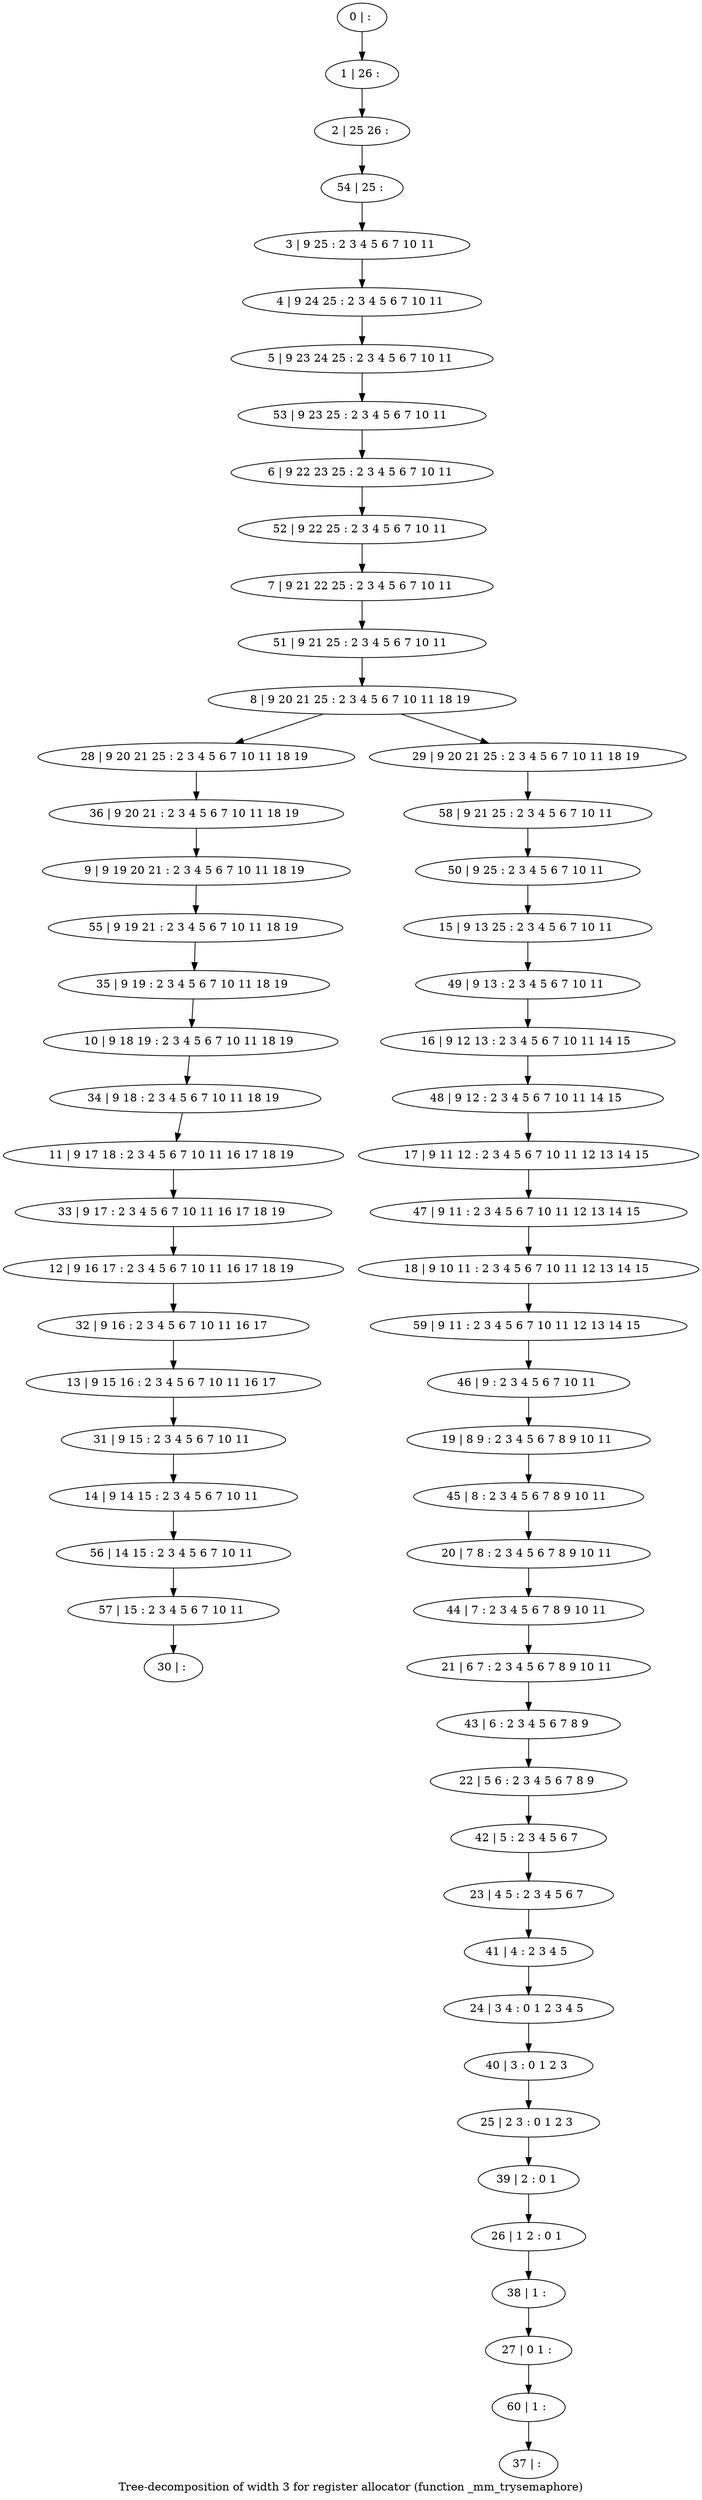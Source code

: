 digraph G {
graph [label="Tree-decomposition of width 3 for register allocator (function _mm_trysemaphore)"]
0[label="0 | : "];
1[label="1 | 26 : "];
2[label="2 | 25 26 : "];
3[label="3 | 9 25 : 2 3 4 5 6 7 10 11 "];
4[label="4 | 9 24 25 : 2 3 4 5 6 7 10 11 "];
5[label="5 | 9 23 24 25 : 2 3 4 5 6 7 10 11 "];
6[label="6 | 9 22 23 25 : 2 3 4 5 6 7 10 11 "];
7[label="7 | 9 21 22 25 : 2 3 4 5 6 7 10 11 "];
8[label="8 | 9 20 21 25 : 2 3 4 5 6 7 10 11 18 19 "];
9[label="9 | 9 19 20 21 : 2 3 4 5 6 7 10 11 18 19 "];
10[label="10 | 9 18 19 : 2 3 4 5 6 7 10 11 18 19 "];
11[label="11 | 9 17 18 : 2 3 4 5 6 7 10 11 16 17 18 19 "];
12[label="12 | 9 16 17 : 2 3 4 5 6 7 10 11 16 17 18 19 "];
13[label="13 | 9 15 16 : 2 3 4 5 6 7 10 11 16 17 "];
14[label="14 | 9 14 15 : 2 3 4 5 6 7 10 11 "];
15[label="15 | 9 13 25 : 2 3 4 5 6 7 10 11 "];
16[label="16 | 9 12 13 : 2 3 4 5 6 7 10 11 14 15 "];
17[label="17 | 9 11 12 : 2 3 4 5 6 7 10 11 12 13 14 15 "];
18[label="18 | 9 10 11 : 2 3 4 5 6 7 10 11 12 13 14 15 "];
19[label="19 | 8 9 : 2 3 4 5 6 7 8 9 10 11 "];
20[label="20 | 7 8 : 2 3 4 5 6 7 8 9 10 11 "];
21[label="21 | 6 7 : 2 3 4 5 6 7 8 9 10 11 "];
22[label="22 | 5 6 : 2 3 4 5 6 7 8 9 "];
23[label="23 | 4 5 : 2 3 4 5 6 7 "];
24[label="24 | 3 4 : 0 1 2 3 4 5 "];
25[label="25 | 2 3 : 0 1 2 3 "];
26[label="26 | 1 2 : 0 1 "];
27[label="27 | 0 1 : "];
28[label="28 | 9 20 21 25 : 2 3 4 5 6 7 10 11 18 19 "];
29[label="29 | 9 20 21 25 : 2 3 4 5 6 7 10 11 18 19 "];
30[label="30 | : "];
31[label="31 | 9 15 : 2 3 4 5 6 7 10 11 "];
32[label="32 | 9 16 : 2 3 4 5 6 7 10 11 16 17 "];
33[label="33 | 9 17 : 2 3 4 5 6 7 10 11 16 17 18 19 "];
34[label="34 | 9 18 : 2 3 4 5 6 7 10 11 18 19 "];
35[label="35 | 9 19 : 2 3 4 5 6 7 10 11 18 19 "];
36[label="36 | 9 20 21 : 2 3 4 5 6 7 10 11 18 19 "];
37[label="37 | : "];
38[label="38 | 1 : "];
39[label="39 | 2 : 0 1 "];
40[label="40 | 3 : 0 1 2 3 "];
41[label="41 | 4 : 2 3 4 5 "];
42[label="42 | 5 : 2 3 4 5 6 7 "];
43[label="43 | 6 : 2 3 4 5 6 7 8 9 "];
44[label="44 | 7 : 2 3 4 5 6 7 8 9 10 11 "];
45[label="45 | 8 : 2 3 4 5 6 7 8 9 10 11 "];
46[label="46 | 9 : 2 3 4 5 6 7 10 11 "];
47[label="47 | 9 11 : 2 3 4 5 6 7 10 11 12 13 14 15 "];
48[label="48 | 9 12 : 2 3 4 5 6 7 10 11 14 15 "];
49[label="49 | 9 13 : 2 3 4 5 6 7 10 11 "];
50[label="50 | 9 25 : 2 3 4 5 6 7 10 11 "];
51[label="51 | 9 21 25 : 2 3 4 5 6 7 10 11 "];
52[label="52 | 9 22 25 : 2 3 4 5 6 7 10 11 "];
53[label="53 | 9 23 25 : 2 3 4 5 6 7 10 11 "];
54[label="54 | 25 : "];
55[label="55 | 9 19 21 : 2 3 4 5 6 7 10 11 18 19 "];
56[label="56 | 14 15 : 2 3 4 5 6 7 10 11 "];
57[label="57 | 15 : 2 3 4 5 6 7 10 11 "];
58[label="58 | 9 21 25 : 2 3 4 5 6 7 10 11 "];
59[label="59 | 9 11 : 2 3 4 5 6 7 10 11 12 13 14 15 "];
60[label="60 | 1 : "];
0->1 ;
1->2 ;
3->4 ;
4->5 ;
8->28 ;
8->29 ;
31->14 ;
13->31 ;
32->13 ;
12->32 ;
33->12 ;
11->33 ;
34->11 ;
10->34 ;
35->10 ;
36->9 ;
28->36 ;
38->27 ;
26->38 ;
39->26 ;
25->39 ;
40->25 ;
24->40 ;
41->24 ;
23->41 ;
42->23 ;
22->42 ;
43->22 ;
21->43 ;
44->21 ;
20->44 ;
45->20 ;
19->45 ;
46->19 ;
47->18 ;
17->47 ;
48->17 ;
16->48 ;
49->16 ;
15->49 ;
50->15 ;
51->8 ;
7->51 ;
52->7 ;
6->52 ;
53->6 ;
5->53 ;
54->3 ;
2->54 ;
55->35 ;
9->55 ;
14->56 ;
57->30 ;
56->57 ;
58->50 ;
29->58 ;
59->46 ;
18->59 ;
60->37 ;
27->60 ;
}
